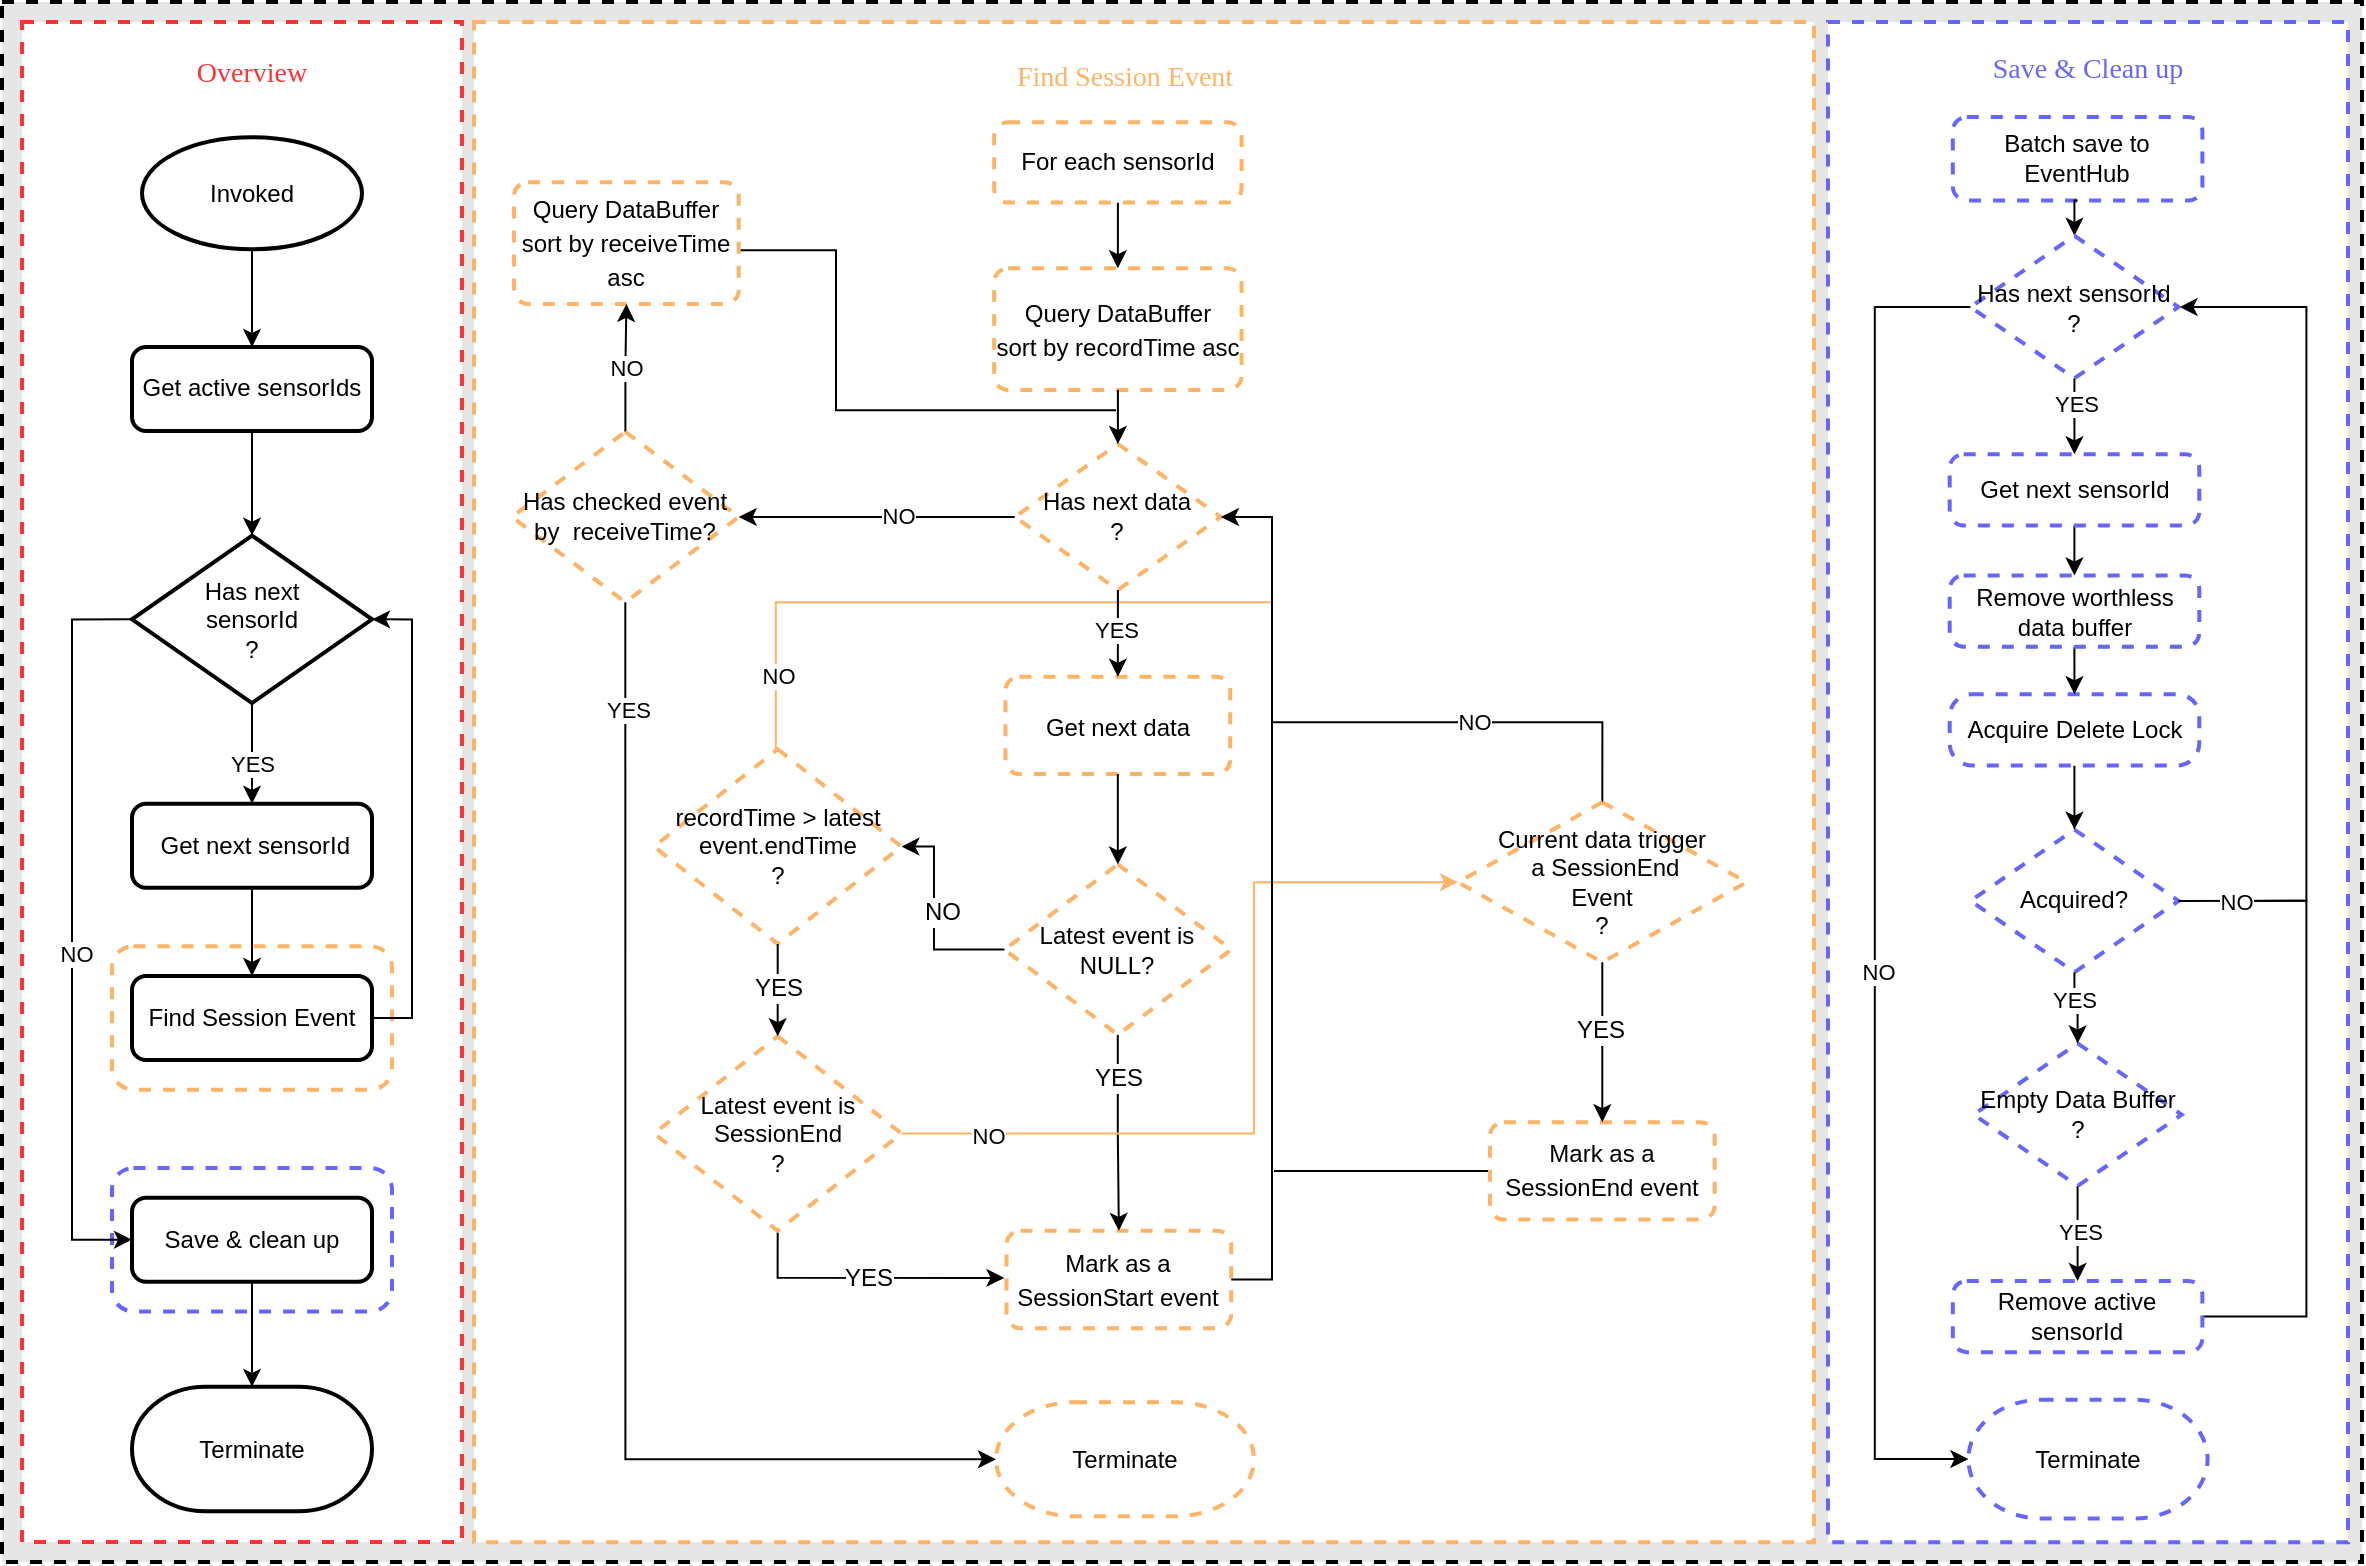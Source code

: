 <mxfile version="21.2.1" type="github">
  <diagram id="m2yf274t8tq8ouvesx9-" name="Page-1">
    <mxGraphModel dx="607" dy="796" grid="1" gridSize="10" guides="1" tooltips="1" connect="1" arrows="1" fold="1" page="1" pageScale="1" pageWidth="827" pageHeight="1169" math="0" shadow="0">
      <root>
        <mxCell id="0" />
        <mxCell id="1" parent="0" />
        <mxCell id="9VEnPuVJjKM_ZVN6CkUY-1" value="" style="rounded=0;whiteSpace=wrap;html=1;dashed=1;strokeColor=#000000;strokeWidth=2;fontFamily=Helvetica;fontSize=12;fontColor=#000000;fillColor=#E6E6E6;container=0;" parent="1" vertex="1">
          <mxGeometry x="1470" y="790" width="1180" height="780" as="geometry" />
        </mxCell>
        <mxCell id="fV8yQy2clXd-9ZjG-nMR-220" value="" style="group" parent="1" vertex="1" connectable="0">
          <mxGeometry x="1480" y="800" width="1163" height="760.11" as="geometry" />
        </mxCell>
        <mxCell id="9VEnPuVJjKM_ZVN6CkUY-14" value="" style="group" parent="fV8yQy2clXd-9ZjG-nMR-220" vertex="1" connectable="0">
          <mxGeometry x="903" width="260" height="760.11" as="geometry" />
        </mxCell>
        <mxCell id="zfzZaOAXR4KBhkY2sdG--72" value="" style="rounded=0;whiteSpace=wrap;html=1;dashed=1;labelBackgroundColor=#E6E6E6;strokeColor=#6666FF;strokeWidth=2;fillColor=#FFFFFF;gradientColor=none;align=center;container=0;" parent="9VEnPuVJjKM_ZVN6CkUY-14" vertex="1">
          <mxGeometry width="260" height="760.11" as="geometry" />
        </mxCell>
        <mxCell id="zfzZaOAXR4KBhkY2sdG--150" value="Terminate" style="strokeWidth=2;html=1;shape=mxgraph.flowchart.terminator;whiteSpace=wrap;rounded=1;dashed=1;labelBackgroundColor=#FFFFFF;strokeColor=#6666FF;fontFamily=Helvetica;fontSize=12;fontColor=#000000;fillColor=#FFFFFF;gradientColor=none;align=center;container=0;" parent="9VEnPuVJjKM_ZVN6CkUY-14" vertex="1">
          <mxGeometry x="70.2" y="688.85" width="119.6" height="59.384" as="geometry" />
        </mxCell>
        <mxCell id="WBYgSGgt15CVEmpAPgP6-46" style="edgeStyle=orthogonalEdgeStyle;rounded=0;orthogonalLoop=1;jettySize=auto;html=1;endArrow=none;endFill=0;" parent="9VEnPuVJjKM_ZVN6CkUY-14" source="WBYgSGgt15CVEmpAPgP6-31" edge="1">
          <mxGeometry relative="1" as="geometry">
            <mxPoint x="210.6" y="439.439" as="targetPoint" />
            <Array as="points">
              <mxPoint x="239.2" y="647.281" />
              <mxPoint x="239.2" y="439.439" />
            </Array>
          </mxGeometry>
        </mxCell>
        <mxCell id="WBYgSGgt15CVEmpAPgP6-31" value="Remove active sensorId" style="rounded=1;whiteSpace=wrap;html=1;absoluteArcSize=1;arcSize=14;strokeWidth=2;strokeColor=#6666FF;align=center;container=0;dashed=1;" parent="9VEnPuVJjKM_ZVN6CkUY-14" vertex="1">
          <mxGeometry x="62.4" y="629.466" width="124.8" height="35.63" as="geometry" />
        </mxCell>
        <mxCell id="WBYgSGgt15CVEmpAPgP6-43" style="edgeStyle=orthogonalEdgeStyle;rounded=0;orthogonalLoop=1;jettySize=auto;html=1;entryX=0.5;entryY=0;entryDx=0;entryDy=0;" parent="9VEnPuVJjKM_ZVN6CkUY-14" source="WBYgSGgt15CVEmpAPgP6-30" target="WBYgSGgt15CVEmpAPgP6-31" edge="1">
          <mxGeometry relative="1" as="geometry" />
        </mxCell>
        <mxCell id="WBYgSGgt15CVEmpAPgP6-44" value="YES" style="edgeLabel;html=1;align=center;verticalAlign=middle;resizable=0;points=[];container=0;" parent="WBYgSGgt15CVEmpAPgP6-43" vertex="1" connectable="0">
          <mxGeometry x="0.05" y="3" relative="1" as="geometry">
            <mxPoint x="-2" y="-2" as="offset" />
          </mxGeometry>
        </mxCell>
        <mxCell id="WBYgSGgt15CVEmpAPgP6-54" style="edgeStyle=orthogonalEdgeStyle;rounded=0;orthogonalLoop=1;jettySize=auto;html=1;entryX=0;entryY=0.5;entryDx=0;entryDy=0;entryPerimeter=0;" parent="9VEnPuVJjKM_ZVN6CkUY-14" source="WBYgSGgt15CVEmpAPgP6-49" target="zfzZaOAXR4KBhkY2sdG--150" edge="1">
          <mxGeometry relative="1" as="geometry">
            <Array as="points">
              <mxPoint x="23.4" y="142.521" />
              <mxPoint x="23.4" y="718.541" />
            </Array>
          </mxGeometry>
        </mxCell>
        <mxCell id="WBYgSGgt15CVEmpAPgP6-55" value="NO" style="edgeLabel;html=1;align=center;verticalAlign=middle;resizable=0;points=[];container=0;" parent="WBYgSGgt15CVEmpAPgP6-54" vertex="1" connectable="0">
          <mxGeometry x="0.134" y="1" relative="1" as="geometry">
            <mxPoint as="offset" />
          </mxGeometry>
        </mxCell>
        <mxCell id="zfzZaOAXR4KBhkY2sdG--189" value="&lt;font color=&quot;#6666ff&quot; style=&quot;font-size: 14px;&quot; face=&quot;Comic Sans MS&quot;&gt;Save &amp;amp; Clean up&lt;/font&gt;" style="text;html=1;strokeColor=none;fillColor=none;align=center;verticalAlign=middle;whiteSpace=wrap;rounded=0;dashed=1;labelBackgroundColor=#FFFFFF;strokeWidth=2;container=0;" parent="9VEnPuVJjKM_ZVN6CkUY-14" vertex="1">
          <mxGeometry x="39.0" y="23.753" width="182.0" as="geometry" />
        </mxCell>
        <mxCell id="WBYgSGgt15CVEmpAPgP6-29" value="Acquired?" style="strokeWidth=2;html=1;shape=mxgraph.flowchart.decision;whiteSpace=wrap;rounded=1;dashed=1;strokeColor=#6666FF;container=0;" parent="9VEnPuVJjKM_ZVN6CkUY-14" vertex="1">
          <mxGeometry x="71.24" y="403.808" width="104.0" height="71.26" as="geometry" />
        </mxCell>
        <mxCell id="WBYgSGgt15CVEmpAPgP6-30" value="Empty Data Buffer&lt;br&gt;?" style="strokeWidth=2;html=1;shape=mxgraph.flowchart.decision;whiteSpace=wrap;rounded=1;dashed=1;strokeColor=#6666FF;container=0;" parent="9VEnPuVJjKM_ZVN6CkUY-14" vertex="1">
          <mxGeometry x="72.8" y="510.699" width="104.0" height="71.26" as="geometry" />
        </mxCell>
        <mxCell id="WBYgSGgt15CVEmpAPgP6-40" style="edgeStyle=orthogonalEdgeStyle;rounded=0;orthogonalLoop=1;jettySize=auto;html=1;entryX=0.5;entryY=0;entryDx=0;entryDy=0;entryPerimeter=0;" parent="9VEnPuVJjKM_ZVN6CkUY-14" source="WBYgSGgt15CVEmpAPgP6-29" target="WBYgSGgt15CVEmpAPgP6-30" edge="1">
          <mxGeometry relative="1" as="geometry" />
        </mxCell>
        <mxCell id="WBYgSGgt15CVEmpAPgP6-41" value="YES" style="edgeLabel;html=1;align=center;verticalAlign=middle;resizable=0;points=[];container=0;" parent="WBYgSGgt15CVEmpAPgP6-40" vertex="1" connectable="0">
          <mxGeometry x="-0.28" relative="1" as="geometry">
            <mxPoint as="offset" />
          </mxGeometry>
        </mxCell>
        <mxCell id="WBYgSGgt15CVEmpAPgP6-33" style="edgeStyle=orthogonalEdgeStyle;rounded=0;orthogonalLoop=1;jettySize=auto;html=1;exitX=1;exitY=0.5;exitDx=0;exitDy=0;exitPerimeter=0;" parent="9VEnPuVJjKM_ZVN6CkUY-14" source="WBYgSGgt15CVEmpAPgP6-29" edge="1">
          <mxGeometry relative="1" as="geometry">
            <mxPoint x="175.76" y="142.521" as="targetPoint" />
            <Array as="points">
              <mxPoint x="239.2" y="439.439" />
              <mxPoint x="239.2" y="142.521" />
            </Array>
          </mxGeometry>
        </mxCell>
        <mxCell id="WBYgSGgt15CVEmpAPgP6-57" value="NO" style="edgeLabel;html=1;align=center;verticalAlign=middle;resizable=0;points=[];container=0;" parent="WBYgSGgt15CVEmpAPgP6-33" vertex="1" connectable="0">
          <mxGeometry x="-0.937" y="2" relative="1" as="geometry">
            <mxPoint x="15" y="2" as="offset" />
          </mxGeometry>
        </mxCell>
        <mxCell id="WBYgSGgt15CVEmpAPgP6-36" style="edgeStyle=orthogonalEdgeStyle;rounded=0;orthogonalLoop=1;jettySize=auto;html=1;entryX=0.5;entryY=0;entryDx=0;entryDy=0;entryPerimeter=0;" parent="9VEnPuVJjKM_ZVN6CkUY-14" source="zfzZaOAXR4KBhkY2sdG--116" target="WBYgSGgt15CVEmpAPgP6-29" edge="1">
          <mxGeometry relative="1" as="geometry" />
        </mxCell>
        <mxCell id="WBYgSGgt15CVEmpAPgP6-4" value="Batch save to EventHub" style="rounded=1;whiteSpace=wrap;html=1;absoluteArcSize=1;arcSize=14;strokeWidth=2;align=center;container=0;strokeColor=#6666FF;dashed=1;" parent="9VEnPuVJjKM_ZVN6CkUY-14" vertex="1">
          <mxGeometry x="62.4" y="47.502" width="124.8" height="41.695" as="geometry" />
        </mxCell>
        <mxCell id="zfzZaOAXR4KBhkY2sdG--116" value="Acquire Delete Lock" style="rounded=1;whiteSpace=wrap;html=1;absoluteArcSize=1;arcSize=22;strokeWidth=2;strokeColor=#6666FF;align=center;container=0;dashed=1;" parent="9VEnPuVJjKM_ZVN6CkUY-14" vertex="1">
          <mxGeometry x="60.84" y="336.111" width="124.8" height="35.63" as="geometry" />
        </mxCell>
        <mxCell id="WBYgSGgt15CVEmpAPgP6-39" style="edgeStyle=orthogonalEdgeStyle;rounded=0;orthogonalLoop=1;jettySize=auto;html=1;entryX=0.5;entryY=0;entryDx=0;entryDy=0;" parent="9VEnPuVJjKM_ZVN6CkUY-14" source="WBYgSGgt15CVEmpAPgP6-28" target="zfzZaOAXR4KBhkY2sdG--116" edge="1">
          <mxGeometry relative="1" as="geometry" />
        </mxCell>
        <mxCell id="WBYgSGgt15CVEmpAPgP6-28" value="Remove worthless data buffer" style="rounded=1;whiteSpace=wrap;html=1;absoluteArcSize=1;arcSize=14;strokeWidth=2;strokeColor=#6666FF;align=center;container=0;dashed=1;" parent="9VEnPuVJjKM_ZVN6CkUY-14" vertex="1">
          <mxGeometry x="60.84" y="276.728" width="124.8" height="35.63" as="geometry" />
        </mxCell>
        <mxCell id="WBYgSGgt15CVEmpAPgP6-48" style="edgeStyle=orthogonalEdgeStyle;rounded=0;orthogonalLoop=1;jettySize=auto;html=1;entryX=0.5;entryY=0;entryDx=0;entryDy=0;entryPerimeter=0;exitX=0.5;exitY=1;exitDx=0;exitDy=0;" parent="9VEnPuVJjKM_ZVN6CkUY-14" source="WBYgSGgt15CVEmpAPgP6-4" target="WBYgSGgt15CVEmpAPgP6-49" edge="1">
          <mxGeometry relative="1" as="geometry">
            <mxPoint x="124.8" y="178.151" as="targetPoint" />
          </mxGeometry>
        </mxCell>
        <mxCell id="WBYgSGgt15CVEmpAPgP6-56" style="edgeStyle=orthogonalEdgeStyle;rounded=0;orthogonalLoop=1;jettySize=auto;html=1;" parent="9VEnPuVJjKM_ZVN6CkUY-14" source="WBYgSGgt15CVEmpAPgP6-47" target="WBYgSGgt15CVEmpAPgP6-28" edge="1">
          <mxGeometry relative="1" as="geometry" />
        </mxCell>
        <mxCell id="WBYgSGgt15CVEmpAPgP6-47" value="Get next sensorId" style="rounded=1;whiteSpace=wrap;html=1;absoluteArcSize=1;arcSize=14;strokeWidth=2;strokeColor=#6666FF;align=center;container=0;dashed=1;" parent="9VEnPuVJjKM_ZVN6CkUY-14" vertex="1">
          <mxGeometry x="60.84" y="216.156" width="124.8" height="35.63" as="geometry" />
        </mxCell>
        <mxCell id="WBYgSGgt15CVEmpAPgP6-52" style="edgeStyle=orthogonalEdgeStyle;rounded=0;orthogonalLoop=1;jettySize=auto;html=1;entryX=0.5;entryY=0;entryDx=0;entryDy=0;" parent="9VEnPuVJjKM_ZVN6CkUY-14" source="WBYgSGgt15CVEmpAPgP6-49" target="WBYgSGgt15CVEmpAPgP6-47" edge="1">
          <mxGeometry relative="1" as="geometry" />
        </mxCell>
        <mxCell id="WBYgSGgt15CVEmpAPgP6-53" value="YES" style="edgeLabel;html=1;align=center;verticalAlign=middle;resizable=0;points=[];container=0;" parent="WBYgSGgt15CVEmpAPgP6-52" vertex="1" connectable="0">
          <mxGeometry x="-0.4" y="1" relative="1" as="geometry">
            <mxPoint as="offset" />
          </mxGeometry>
        </mxCell>
        <mxCell id="WBYgSGgt15CVEmpAPgP6-49" value="Has next sensorId&lt;br&gt;?" style="strokeWidth=2;html=1;shape=mxgraph.flowchart.decision;whiteSpace=wrap;rounded=1;dashed=1;strokeColor=#6666FF;container=0;" parent="9VEnPuVJjKM_ZVN6CkUY-14" vertex="1">
          <mxGeometry x="71.24" y="106.89" width="104.0" height="71.26" as="geometry" />
        </mxCell>
        <mxCell id="fV8yQy2clXd-9ZjG-nMR-213" value="" style="group" parent="fV8yQy2clXd-9ZjG-nMR-220" vertex="1" connectable="0">
          <mxGeometry x="226" width="670" height="760.11" as="geometry" />
        </mxCell>
        <mxCell id="zfzZaOAXR4KBhkY2sdG--48" value="" style="rounded=0;whiteSpace=wrap;html=1;dashed=1;labelBackgroundColor=#E6E6E6;strokeColor=#FFB366;strokeWidth=2;fillColor=#FFFFFF;gradientColor=none;align=center;container=0;" parent="fV8yQy2clXd-9ZjG-nMR-213" vertex="1">
          <mxGeometry width="670" height="760.11" as="geometry" />
        </mxCell>
        <mxCell id="zfzZaOAXR4KBhkY2sdG--136" value="&lt;font color=&quot;#ffb366&quot;&gt;&lt;font style=&quot;font-size: 14px;&quot; face=&quot;Comic Sans MS&quot;&gt;Find Session Event&lt;/font&gt;&lt;/font&gt;" style="text;html=1;strokeColor=none;fillColor=none;align=center;verticalAlign=middle;whiteSpace=wrap;rounded=0;dashed=1;labelBackgroundColor=#FFFFFF;strokeWidth=2;container=0;" parent="fV8yQy2clXd-9ZjG-nMR-213" vertex="1">
          <mxGeometry x="248.197" y="10.109" width="154.615" height="36.5" as="geometry" />
        </mxCell>
        <mxCell id="fV8yQy2clXd-9ZjG-nMR-208" style="edgeStyle=orthogonalEdgeStyle;rounded=0;orthogonalLoop=1;jettySize=auto;html=1;endArrow=none;endFill=0;" parent="fV8yQy2clXd-9ZjG-nMR-213" edge="1">
          <mxGeometry relative="1" as="geometry">
            <mxPoint x="321" y="194.11" as="targetPoint" />
            <mxPoint x="130" y="110.11" as="sourcePoint" />
            <Array as="points">
              <mxPoint x="181" y="114.11" />
              <mxPoint x="181" y="194.11" />
            </Array>
          </mxGeometry>
        </mxCell>
        <mxCell id="WBYgSGgt15CVEmpAPgP6-104" value="&lt;span style=&quot;color: rgb(0, 0, 0); font-family: Helvetica; font-size: 12px;&quot;&gt;Query DataBuffer&lt;/span&gt;&lt;br style=&quot;color: rgb(0, 0, 0); font-family: Helvetica; font-size: 12px;&quot;&gt;&lt;span style=&quot;color: rgb(0, 0, 0); font-family: Helvetica; font-size: 12px;&quot;&gt;sort by receiveTime asc&lt;/span&gt;" style="rounded=1;whiteSpace=wrap;html=1;absoluteArcSize=1;arcSize=14;strokeWidth=2;dashed=1;strokeColor=#FFB366;fontFamily=Comic Sans MS;fontSize=14;fontColor=#FFB366;container=0;" parent="fV8yQy2clXd-9ZjG-nMR-213" vertex="1">
          <mxGeometry x="19.998" y="80.109" width="112.354" height="60.833" as="geometry" />
        </mxCell>
        <mxCell id="fV8yQy2clXd-9ZjG-nMR-94" value="Terminate" style="strokeWidth=2;html=1;shape=mxgraph.flowchart.terminator;whiteSpace=wrap;rounded=1;dashed=1;labelBackgroundColor=#FFFFFF;strokeColor=#FFB366;fontFamily=Helvetica;fontSize=12;fontColor=#000000;fillColor=#FFFFFF;gradientColor=none;align=center;container=0;" parent="fV8yQy2clXd-9ZjG-nMR-213" vertex="1">
          <mxGeometry x="261" y="690.11" width="129" height="57.03" as="geometry" />
        </mxCell>
        <mxCell id="fV8yQy2clXd-9ZjG-nMR-188" value="NO" style="edgeStyle=orthogonalEdgeStyle;rounded=0;orthogonalLoop=1;jettySize=auto;html=1;" parent="fV8yQy2clXd-9ZjG-nMR-213" source="fV8yQy2clXd-9ZjG-nMR-183" target="WBYgSGgt15CVEmpAPgP6-104" edge="1">
          <mxGeometry relative="1" as="geometry">
            <mxPoint x="344" y="180.11" as="targetPoint" />
          </mxGeometry>
        </mxCell>
        <mxCell id="fV8yQy2clXd-9ZjG-nMR-198" style="edgeStyle=orthogonalEdgeStyle;rounded=0;orthogonalLoop=1;jettySize=auto;html=1;entryX=0;entryY=0.5;entryDx=0;entryDy=0;entryPerimeter=0;exitX=0.5;exitY=1;exitDx=0;exitDy=0;exitPerimeter=0;" parent="fV8yQy2clXd-9ZjG-nMR-213" source="fV8yQy2clXd-9ZjG-nMR-183" target="fV8yQy2clXd-9ZjG-nMR-94" edge="1">
          <mxGeometry relative="1" as="geometry">
            <Array as="points">
              <mxPoint x="76" y="719.11" />
            </Array>
          </mxGeometry>
        </mxCell>
        <mxCell id="fV8yQy2clXd-9ZjG-nMR-203" value="YES" style="edgeLabel;html=1;align=center;verticalAlign=middle;resizable=0;points=[];" parent="fV8yQy2clXd-9ZjG-nMR-198" vertex="1" connectable="0">
          <mxGeometry x="-0.825" y="1" relative="1" as="geometry">
            <mxPoint as="offset" />
          </mxGeometry>
        </mxCell>
        <mxCell id="fV8yQy2clXd-9ZjG-nMR-183" value="Has checked event by&amp;nbsp; receiveTime?" style="strokeWidth=2;html=1;shape=mxgraph.flowchart.decision;whiteSpace=wrap;rounded=1;dashed=1;strokeColor=#FFB366;fontFamily=Helvetica;fontSize=12;fontColor=#000000;container=0;" parent="fV8yQy2clXd-9ZjG-nMR-213" vertex="1">
          <mxGeometry x="18.971" y="204.896" width="113.385" height="85.167" as="geometry" />
        </mxCell>
        <mxCell id="fV8yQy2clXd-9ZjG-nMR-191" value="" style="group" parent="fV8yQy2clXd-9ZjG-nMR-213" vertex="1" connectable="0">
          <mxGeometry x="89.998" y="50.113" width="546.31" height="657.0" as="geometry" />
        </mxCell>
        <mxCell id="WBYgSGgt15CVEmpAPgP6-60" value="&lt;font style=&quot;font-size: 12px;&quot; face=&quot;Helvetica&quot; color=&quot;#000000&quot;&gt;Query DataBuffer &lt;br&gt;sort by recordTime asc&lt;br&gt;&lt;/font&gt;" style="rounded=1;whiteSpace=wrap;html=1;absoluteArcSize=1;arcSize=14;strokeWidth=2;dashed=1;strokeColor=#FFB366;fontFamily=Comic Sans MS;fontSize=14;fontColor=#FFB366;container=0;" parent="fV8yQy2clXd-9ZjG-nMR-191" vertex="1">
          <mxGeometry x="170.077" y="73" width="123.692" height="60.833" as="geometry" />
        </mxCell>
        <mxCell id="WBYgSGgt15CVEmpAPgP6-64" style="edgeStyle=orthogonalEdgeStyle;rounded=0;orthogonalLoop=1;jettySize=auto;html=1;entryX=0.5;entryY=0;entryDx=0;entryDy=0;fontFamily=Helvetica;fontSize=12;fontColor=#000000;endArrow=classic;endFill=1;" parent="fV8yQy2clXd-9ZjG-nMR-191" source="WBYgSGgt15CVEmpAPgP6-62" target="WBYgSGgt15CVEmpAPgP6-60" edge="1">
          <mxGeometry relative="1" as="geometry" />
        </mxCell>
        <mxCell id="WBYgSGgt15CVEmpAPgP6-62" value="&lt;span style=&quot;color: rgb(0, 0, 0); font-family: Helvetica; font-size: 12px; background-color: rgb(255, 255, 255);&quot;&gt;For each sensorId&lt;/span&gt;" style="rounded=1;whiteSpace=wrap;html=1;absoluteArcSize=1;arcSize=14;strokeWidth=2;dashed=1;strokeColor=#FFB366;fontFamily=Comic Sans MS;fontSize=14;fontColor=#FFB366;container=0;" parent="fV8yQy2clXd-9ZjG-nMR-191" vertex="1">
          <mxGeometry x="170.077" width="123.692" height="40.15" as="geometry" />
        </mxCell>
        <mxCell id="WBYgSGgt15CVEmpAPgP6-71" value="&lt;font color=&quot;#000000&quot; style=&quot;font-size: 12px;&quot; face=&quot;Helvetica&quot;&gt;Mark as a SessionStart event&lt;/font&gt;" style="rounded=1;whiteSpace=wrap;html=1;absoluteArcSize=1;arcSize=14;strokeWidth=2;dashed=1;strokeColor=#FFB366;fontFamily=Comic Sans MS;fontSize=14;fontColor=#FFB366;container=0;" parent="fV8yQy2clXd-9ZjG-nMR-191" vertex="1">
          <mxGeometry x="176.262" y="554.303" width="112.354" height="48.667" as="geometry" />
        </mxCell>
        <mxCell id="fV8yQy2clXd-9ZjG-nMR-93" value="NO" style="edgeStyle=orthogonalEdgeStyle;rounded=0;orthogonalLoop=1;jettySize=auto;html=1;exitX=0.5;exitY=0;exitDx=0;exitDy=0;exitPerimeter=0;endArrow=none;endFill=0;" parent="fV8yQy2clXd-9ZjG-nMR-191" source="WBYgSGgt15CVEmpAPgP6-79" edge="1">
          <mxGeometry x="-0.032" relative="1" as="geometry">
            <mxPoint x="309.002" y="289.997" as="targetPoint" />
            <Array as="points">
              <mxPoint x="474" y="300" />
              <mxPoint x="309" y="300" />
            </Array>
            <mxPoint as="offset" />
          </mxGeometry>
        </mxCell>
        <mxCell id="WBYgSGgt15CVEmpAPgP6-79" value="Current data trigger&lt;br&gt;&amp;nbsp;a SessionEnd&lt;br&gt;Event&lt;br&gt;?" style="strokeWidth=2;html=1;shape=mxgraph.flowchart.decision;whiteSpace=wrap;rounded=1;dashed=1;strokeColor=#FFB366;fontFamily=Helvetica;fontSize=12;fontColor=#000000;container=0;" parent="fV8yQy2clXd-9ZjG-nMR-191" vertex="1">
          <mxGeometry x="402" y="340" width="144.31" height="80" as="geometry" />
        </mxCell>
        <mxCell id="fV8yQy2clXd-9ZjG-nMR-202" style="edgeStyle=orthogonalEdgeStyle;rounded=0;orthogonalLoop=1;jettySize=auto;html=1;endArrow=none;endFill=0;" parent="fV8yQy2clXd-9ZjG-nMR-191" source="WBYgSGgt15CVEmpAPgP6-81" edge="1">
          <mxGeometry relative="1" as="geometry">
            <mxPoint x="310.002" y="524.327" as="targetPoint" />
          </mxGeometry>
        </mxCell>
        <mxCell id="WBYgSGgt15CVEmpAPgP6-81" value="&lt;font color=&quot;#000000&quot; style=&quot;font-size: 12px;&quot; face=&quot;Helvetica&quot;&gt;Mark as a SessionEnd event&lt;/font&gt;" style="rounded=1;whiteSpace=wrap;html=1;absoluteArcSize=1;arcSize=14;strokeWidth=2;dashed=1;strokeColor=#FFB366;fontFamily=Comic Sans MS;fontSize=14;fontColor=#FFB366;container=0;" parent="fV8yQy2clXd-9ZjG-nMR-191" vertex="1">
          <mxGeometry x="417.983" y="499.993" width="112.354" height="48.667" as="geometry" />
        </mxCell>
        <mxCell id="WBYgSGgt15CVEmpAPgP6-82" style="edgeStyle=orthogonalEdgeStyle;rounded=0;orthogonalLoop=1;jettySize=auto;html=1;entryX=0.5;entryY=0;entryDx=0;entryDy=0;fontFamily=Helvetica;fontSize=12;fontColor=#000000;endArrow=classic;endFill=1;" parent="fV8yQy2clXd-9ZjG-nMR-191" source="WBYgSGgt15CVEmpAPgP6-79" target="WBYgSGgt15CVEmpAPgP6-81" edge="1">
          <mxGeometry relative="1" as="geometry" />
        </mxCell>
        <mxCell id="WBYgSGgt15CVEmpAPgP6-83" value="YES" style="edgeLabel;html=1;align=center;verticalAlign=middle;resizable=0;points=[];fontSize=12;fontFamily=Helvetica;fontColor=#000000;container=0;" parent="WBYgSGgt15CVEmpAPgP6-82" vertex="1" connectable="0">
          <mxGeometry x="-0.167" y="-1" relative="1" as="geometry">
            <mxPoint as="offset" />
          </mxGeometry>
        </mxCell>
        <mxCell id="WBYgSGgt15CVEmpAPgP6-86" value="&lt;font face=&quot;Helvetica&quot; color=&quot;#000000&quot;&gt;&lt;span style=&quot;font-size: 12px;&quot;&gt;Get next data&lt;/span&gt;&lt;/font&gt;" style="rounded=1;whiteSpace=wrap;html=1;absoluteArcSize=1;arcSize=14;strokeWidth=2;dashed=1;strokeColor=#FFB366;fontFamily=Comic Sans MS;fontSize=14;fontColor=#FFB366;container=0;" parent="fV8yQy2clXd-9ZjG-nMR-191" vertex="1">
          <mxGeometry x="175.742" y="277.241" width="112.354" height="48.667" as="geometry" />
        </mxCell>
        <mxCell id="WBYgSGgt15CVEmpAPgP6-90" style="edgeStyle=orthogonalEdgeStyle;rounded=0;orthogonalLoop=1;jettySize=auto;html=1;entryX=0.5;entryY=0;entryDx=0;entryDy=0;strokeColor=#000000;fontFamily=Helvetica;fontSize=12;fontColor=#000000;endArrow=classic;endFill=1;" parent="fV8yQy2clXd-9ZjG-nMR-191" source="WBYgSGgt15CVEmpAPgP6-88" target="WBYgSGgt15CVEmpAPgP6-71" edge="1">
          <mxGeometry relative="1" as="geometry" />
        </mxCell>
        <mxCell id="WBYgSGgt15CVEmpAPgP6-91" value="YES" style="edgeLabel;html=1;align=center;verticalAlign=middle;resizable=0;points=[];fontSize=12;fontFamily=Helvetica;fontColor=#000000;container=0;" parent="WBYgSGgt15CVEmpAPgP6-90" vertex="1" connectable="0">
          <mxGeometry x="-0.104" relative="1" as="geometry">
            <mxPoint y="-23" as="offset" />
          </mxGeometry>
        </mxCell>
        <mxCell id="WBYgSGgt15CVEmpAPgP6-88" value="Latest event is NULL?" style="strokeWidth=2;html=1;shape=mxgraph.flowchart.decision;whiteSpace=wrap;rounded=1;dashed=1;strokeColor=#FFB366;fontFamily=Helvetica;fontSize=12;fontColor=#000000;container=0;" parent="fV8yQy2clXd-9ZjG-nMR-191" vertex="1">
          <mxGeometry x="175.231" y="371.083" width="113.385" height="85.167" as="geometry" />
        </mxCell>
        <mxCell id="WBYgSGgt15CVEmpAPgP6-70" style="edgeStyle=orthogonalEdgeStyle;rounded=0;orthogonalLoop=1;jettySize=auto;html=1;fontFamily=Helvetica;fontSize=12;fontColor=#000000;endArrow=classic;endFill=1;exitX=0.5;exitY=1;exitDx=0;exitDy=0;" parent="fV8yQy2clXd-9ZjG-nMR-191" source="WBYgSGgt15CVEmpAPgP6-86" target="WBYgSGgt15CVEmpAPgP6-88" edge="1">
          <mxGeometry relative="1" as="geometry">
            <mxPoint x="231.923" y="220.217" as="sourcePoint" />
            <mxPoint x="231.923" y="304.167" as="targetPoint" />
          </mxGeometry>
        </mxCell>
        <mxCell id="fV8yQy2clXd-9ZjG-nMR-206" style="edgeStyle=orthogonalEdgeStyle;rounded=0;orthogonalLoop=1;jettySize=auto;html=1;endArrow=none;endFill=0;fillColor=#ffe6cc;strokeColor=#FFB366;" parent="fV8yQy2clXd-9ZjG-nMR-191" edge="1">
          <mxGeometry relative="1" as="geometry">
            <mxPoint x="309.002" y="239.997" as="targetPoint" />
            <mxPoint x="60.902" y="313.5" as="sourcePoint" />
            <Array as="points">
              <mxPoint x="61" y="240" />
              <mxPoint x="309" y="240" />
            </Array>
          </mxGeometry>
        </mxCell>
        <mxCell id="fV8yQy2clXd-9ZjG-nMR-207" value="NO" style="edgeLabel;html=1;align=center;verticalAlign=middle;resizable=0;points=[];" parent="fV8yQy2clXd-9ZjG-nMR-206" vertex="1" connectable="0">
          <mxGeometry x="-0.773" y="-1" relative="1" as="geometry">
            <mxPoint as="offset" />
          </mxGeometry>
        </mxCell>
        <mxCell id="WBYgSGgt15CVEmpAPgP6-89" value="recordTime &amp;gt; latest event.endTime&lt;br&gt;?" style="strokeWidth=2;html=1;shape=mxgraph.flowchart.decision;whiteSpace=wrap;rounded=1;dashed=1;strokeColor=#FFB366;fontFamily=Helvetica;fontSize=12;fontColor=#000000;container=0;" parent="fV8yQy2clXd-9ZjG-nMR-191" vertex="1">
          <mxGeometry y="313.5" width="123.692" height="97.333" as="geometry" />
        </mxCell>
        <mxCell id="WBYgSGgt15CVEmpAPgP6-92" style="edgeStyle=orthogonalEdgeStyle;rounded=0;orthogonalLoop=1;jettySize=auto;html=1;entryX=1;entryY=0.5;entryDx=0;entryDy=0;entryPerimeter=0;strokeColor=#000000;fontFamily=Helvetica;fontSize=12;fontColor=#000000;endArrow=classic;endFill=1;" parent="fV8yQy2clXd-9ZjG-nMR-191" source="WBYgSGgt15CVEmpAPgP6-88" target="WBYgSGgt15CVEmpAPgP6-89" edge="1">
          <mxGeometry relative="1" as="geometry">
            <Array as="points">
              <mxPoint x="140" y="414" />
              <mxPoint x="140" y="362" />
            </Array>
          </mxGeometry>
        </mxCell>
        <mxCell id="WBYgSGgt15CVEmpAPgP6-93" value="NO" style="edgeLabel;html=1;align=center;verticalAlign=middle;resizable=0;points=[];fontSize=12;fontFamily=Helvetica;fontColor=#000000;container=0;" parent="WBYgSGgt15CVEmpAPgP6-92" vertex="1" connectable="0">
          <mxGeometry x="0.052" relative="1" as="geometry">
            <mxPoint x="4" as="offset" />
          </mxGeometry>
        </mxCell>
        <mxCell id="WBYgSGgt15CVEmpAPgP6-100" style="edgeStyle=orthogonalEdgeStyle;rounded=0;orthogonalLoop=1;jettySize=auto;html=1;strokeColor=#000000;fontFamily=Helvetica;fontSize=12;fontColor=#000000;endArrow=classic;endFill=1;exitX=0.5;exitY=1;exitDx=0;exitDy=0;exitPerimeter=0;entryX=0;entryY=0.5;entryDx=0;entryDy=0;" parent="fV8yQy2clXd-9ZjG-nMR-191" edge="1">
          <mxGeometry relative="1" as="geometry">
            <Array as="points">
              <mxPoint x="62" y="578" />
            </Array>
            <mxPoint x="61.846" y="553.493" as="sourcePoint" />
            <mxPoint x="175.232" y="577.827" as="targetPoint" />
          </mxGeometry>
        </mxCell>
        <mxCell id="WBYgSGgt15CVEmpAPgP6-101" value="YES" style="edgeLabel;html=1;align=center;verticalAlign=middle;resizable=0;points=[];fontSize=12;fontFamily=Helvetica;fontColor=#000000;container=0;" parent="WBYgSGgt15CVEmpAPgP6-100" vertex="1" connectable="0">
          <mxGeometry x="-0.148" y="-3" relative="1" as="geometry">
            <mxPoint x="11" y="-3" as="offset" />
          </mxGeometry>
        </mxCell>
        <mxCell id="fV8yQy2clXd-9ZjG-nMR-211" style="edgeStyle=orthogonalEdgeStyle;rounded=0;orthogonalLoop=1;jettySize=auto;html=1;entryX=0;entryY=0.5;entryDx=0;entryDy=0;entryPerimeter=0;fillColor=#ffe6cc;strokeColor=#FFB366;" parent="fV8yQy2clXd-9ZjG-nMR-191" source="WBYgSGgt15CVEmpAPgP6-99" target="WBYgSGgt15CVEmpAPgP6-79" edge="1">
          <mxGeometry relative="1" as="geometry">
            <Array as="points">
              <mxPoint x="300" y="506" />
              <mxPoint x="300" y="380" />
            </Array>
          </mxGeometry>
        </mxCell>
        <mxCell id="fV8yQy2clXd-9ZjG-nMR-212" value="NO" style="edgeLabel;html=1;align=center;verticalAlign=middle;resizable=0;points=[];" parent="fV8yQy2clXd-9ZjG-nMR-211" vertex="1" connectable="0">
          <mxGeometry x="-0.786" y="-1" relative="1" as="geometry">
            <mxPoint as="offset" />
          </mxGeometry>
        </mxCell>
        <mxCell id="WBYgSGgt15CVEmpAPgP6-99" value="Latest event is SessionEnd&lt;br&gt;?" style="strokeWidth=2;html=1;shape=mxgraph.flowchart.decision;whiteSpace=wrap;rounded=1;dashed=1;strokeColor=#FFB366;fontFamily=Helvetica;fontSize=12;fontColor=#000000;container=0;" parent="fV8yQy2clXd-9ZjG-nMR-191" vertex="1">
          <mxGeometry y="456.97" width="123.692" height="97.333" as="geometry" />
        </mxCell>
        <mxCell id="WBYgSGgt15CVEmpAPgP6-102" style="edgeStyle=orthogonalEdgeStyle;rounded=0;orthogonalLoop=1;jettySize=auto;html=1;entryX=0.5;entryY=0;entryDx=0;entryDy=0;entryPerimeter=0;strokeColor=#000000;fontFamily=Helvetica;fontSize=12;fontColor=#000000;endArrow=classic;endFill=1;" parent="fV8yQy2clXd-9ZjG-nMR-191" source="WBYgSGgt15CVEmpAPgP6-89" target="WBYgSGgt15CVEmpAPgP6-99" edge="1">
          <mxGeometry relative="1" as="geometry" />
        </mxCell>
        <mxCell id="WBYgSGgt15CVEmpAPgP6-103" value="YES" style="edgeLabel;html=1;align=center;verticalAlign=middle;resizable=0;points=[];fontSize=12;fontFamily=Helvetica;fontColor=#000000;container=0;" parent="WBYgSGgt15CVEmpAPgP6-102" vertex="1" connectable="0">
          <mxGeometry x="0.24" relative="1" as="geometry">
            <mxPoint y="-7" as="offset" />
          </mxGeometry>
        </mxCell>
        <mxCell id="fV8yQy2clXd-9ZjG-nMR-90" style="edgeStyle=orthogonalEdgeStyle;rounded=0;orthogonalLoop=1;jettySize=auto;html=1;entryX=0.5;entryY=0;entryDx=0;entryDy=0;" parent="fV8yQy2clXd-9ZjG-nMR-191" source="fV8yQy2clXd-9ZjG-nMR-89" target="WBYgSGgt15CVEmpAPgP6-86" edge="1">
          <mxGeometry relative="1" as="geometry" />
        </mxCell>
        <mxCell id="fV8yQy2clXd-9ZjG-nMR-91" value="YES" style="edgeLabel;html=1;align=center;verticalAlign=middle;resizable=0;points=[];" parent="fV8yQy2clXd-9ZjG-nMR-90" vertex="1" connectable="0">
          <mxGeometry x="-0.103" y="-1" relative="1" as="geometry">
            <mxPoint as="offset" />
          </mxGeometry>
        </mxCell>
        <mxCell id="fV8yQy2clXd-9ZjG-nMR-89" value="Has next data&lt;br&gt;?" style="strokeWidth=2;html=1;shape=mxgraph.flowchart.decision;whiteSpace=wrap;rounded=1;dashed=1;strokeColor=#FFB366;fontFamily=Helvetica;fontSize=12;fontColor=#000000;container=0;" parent="fV8yQy2clXd-9ZjG-nMR-191" vertex="1">
          <mxGeometry x="180.385" y="160.864" width="103.077" height="73.0" as="geometry" />
        </mxCell>
        <mxCell id="WBYgSGgt15CVEmpAPgP6-67" style="edgeStyle=orthogonalEdgeStyle;rounded=0;orthogonalLoop=1;jettySize=auto;html=1;fontFamily=Helvetica;fontSize=12;fontColor=#000000;endArrow=classic;endFill=1;" parent="fV8yQy2clXd-9ZjG-nMR-191" source="WBYgSGgt15CVEmpAPgP6-60" target="fV8yQy2clXd-9ZjG-nMR-89" edge="1">
          <mxGeometry relative="1" as="geometry">
            <mxPoint x="231.923" y="159.383" as="targetPoint" />
          </mxGeometry>
        </mxCell>
        <mxCell id="WBYgSGgt15CVEmpAPgP6-75" style="edgeStyle=orthogonalEdgeStyle;rounded=0;orthogonalLoop=1;jettySize=auto;html=1;entryX=1;entryY=0.5;entryDx=0;entryDy=0;entryPerimeter=0;fontFamily=Helvetica;fontSize=12;fontColor=#000000;endArrow=classic;endFill=1;exitX=1;exitY=0.5;exitDx=0;exitDy=0;" parent="fV8yQy2clXd-9ZjG-nMR-191" source="WBYgSGgt15CVEmpAPgP6-71" target="fV8yQy2clXd-9ZjG-nMR-89" edge="1">
          <mxGeometry relative="1" as="geometry">
            <mxPoint x="288.615" y="189.8" as="targetPoint" />
            <Array as="points">
              <mxPoint x="309" y="579" />
              <mxPoint x="309" y="197" />
            </Array>
          </mxGeometry>
        </mxCell>
        <mxCell id="fV8yQy2clXd-9ZjG-nMR-192" style="edgeStyle=orthogonalEdgeStyle;rounded=0;orthogonalLoop=1;jettySize=auto;html=1;entryX=1;entryY=0.5;entryDx=0;entryDy=0;entryPerimeter=0;" parent="fV8yQy2clXd-9ZjG-nMR-213" source="fV8yQy2clXd-9ZjG-nMR-89" target="fV8yQy2clXd-9ZjG-nMR-183" edge="1">
          <mxGeometry relative="1" as="geometry" />
        </mxCell>
        <mxCell id="fV8yQy2clXd-9ZjG-nMR-193" value="NO" style="edgeLabel;html=1;align=center;verticalAlign=middle;resizable=0;points=[];" parent="fV8yQy2clXd-9ZjG-nMR-192" vertex="1" connectable="0">
          <mxGeometry x="-0.147" y="-1" relative="1" as="geometry">
            <mxPoint as="offset" />
          </mxGeometry>
        </mxCell>
        <mxCell id="fV8yQy2clXd-9ZjG-nMR-218" value="" style="group" parent="fV8yQy2clXd-9ZjG-nMR-220" vertex="1" connectable="0">
          <mxGeometry width="220" height="760" as="geometry" />
        </mxCell>
        <mxCell id="zfzZaOAXR4KBhkY2sdG--44" value="" style="rounded=0;whiteSpace=wrap;html=1;dashed=1;labelBackgroundColor=#E6E6E6;strokeColor=#FF3333;strokeWidth=2;fillColor=#FFFFFF;gradientColor=none;align=center;container=0;" parent="fV8yQy2clXd-9ZjG-nMR-218" vertex="1">
          <mxGeometry width="220" height="760.0" as="geometry" />
        </mxCell>
        <mxCell id="fV8yQy2clXd-9ZjG-nMR-216" value="" style="group" parent="fV8yQy2clXd-9ZjG-nMR-218" vertex="1" connectable="0">
          <mxGeometry x="25" y="6.716" width="170" height="737.891" as="geometry" />
        </mxCell>
        <mxCell id="WBYgSGgt15CVEmpAPgP6-20" value="" style="rounded=1;whiteSpace=wrap;html=1;dashed=1;strokeColor=#6666FF;strokeWidth=2;container=0;" parent="fV8yQy2clXd-9ZjG-nMR-216" vertex="1">
          <mxGeometry x="20" y="566.272" width="140" height="71.741" as="geometry" />
        </mxCell>
        <mxCell id="WBYgSGgt15CVEmpAPgP6-19" value="" style="rounded=1;whiteSpace=wrap;html=1;dashed=1;strokeColor=#FFB366;strokeWidth=2;container=0;" parent="fV8yQy2clXd-9ZjG-nMR-216" vertex="1">
          <mxGeometry x="20" y="455.369" width="140" height="71.741" as="geometry" />
        </mxCell>
        <mxCell id="zfzZaOAXR4KBhkY2sdG--1" value="Terminate" style="strokeWidth=2;html=1;shape=mxgraph.flowchart.terminator;whiteSpace=wrap;align=center;container=0;" parent="fV8yQy2clXd-9ZjG-nMR-216" vertex="1">
          <mxGeometry x="30" y="675.716" width="120" height="62.176" as="geometry" />
        </mxCell>
        <mxCell id="zfzZaOAXR4KBhkY2sdG--2" value="Invoked" style="strokeWidth=2;html=1;shape=mxgraph.flowchart.start_1;whiteSpace=wrap;align=center;container=0;" parent="fV8yQy2clXd-9ZjG-nMR-216" vertex="1">
          <mxGeometry x="35" y="50.944" width="110" height="55.968" as="geometry" />
        </mxCell>
        <mxCell id="zfzZaOAXR4KBhkY2sdG--3" value="Get active sensorIds" style="rounded=1;whiteSpace=wrap;html=1;absoluteArcSize=1;arcSize=14;strokeWidth=2;align=center;container=0;" parent="fV8yQy2clXd-9ZjG-nMR-216" vertex="1">
          <mxGeometry x="30" y="155.768" width="120" height="41.976" as="geometry" />
        </mxCell>
        <mxCell id="zfzZaOAXR4KBhkY2sdG--4" style="edgeStyle=orthogonalEdgeStyle;rounded=0;orthogonalLoop=1;jettySize=auto;html=1;entryX=0.5;entryY=0;entryDx=0;entryDy=0;align=center;" parent="fV8yQy2clXd-9ZjG-nMR-216" source="zfzZaOAXR4KBhkY2sdG--2" target="zfzZaOAXR4KBhkY2sdG--3" edge="1">
          <mxGeometry relative="1" as="geometry" />
        </mxCell>
        <mxCell id="zfzZaOAXR4KBhkY2sdG--27" value="&amp;nbsp;Get next sensorId" style="rounded=1;whiteSpace=wrap;html=1;absoluteArcSize=1;arcSize=14;strokeWidth=2;align=center;container=0;" parent="fV8yQy2clXd-9ZjG-nMR-216" vertex="1">
          <mxGeometry x="30" y="384.206" width="120" height="41.976" as="geometry" />
        </mxCell>
        <mxCell id="WBYgSGgt15CVEmpAPgP6-7" style="edgeStyle=orthogonalEdgeStyle;rounded=0;orthogonalLoop=1;jettySize=auto;html=1;entryX=0.5;entryY=0;entryDx=0;entryDy=0;" parent="fV8yQy2clXd-9ZjG-nMR-216" source="WBYgSGgt15CVEmpAPgP6-3" target="zfzZaOAXR4KBhkY2sdG--27" edge="1">
          <mxGeometry relative="1" as="geometry" />
        </mxCell>
        <mxCell id="WBYgSGgt15CVEmpAPgP6-8" value="YES" style="edgeLabel;html=1;align=center;verticalAlign=middle;resizable=0;points=[];container=0;" parent="WBYgSGgt15CVEmpAPgP6-7" vertex="1" connectable="0">
          <mxGeometry x="0.2" relative="1" as="geometry">
            <mxPoint as="offset" />
          </mxGeometry>
        </mxCell>
        <mxCell id="WBYgSGgt15CVEmpAPgP6-3" value="Has next &lt;br&gt;sensorId&lt;br&gt;?" style="strokeWidth=2;html=1;shape=mxgraph.flowchart.decision;whiteSpace=wrap;container=0;" parent="fV8yQy2clXd-9ZjG-nMR-216" vertex="1">
          <mxGeometry x="30" y="250.113" width="120" height="83.698" as="geometry" />
        </mxCell>
        <mxCell id="fV8yQy2clXd-9ZjG-nMR-215" style="edgeStyle=orthogonalEdgeStyle;rounded=0;orthogonalLoop=1;jettySize=auto;html=1;entryX=0.5;entryY=0;entryDx=0;entryDy=0;entryPerimeter=0;" parent="fV8yQy2clXd-9ZjG-nMR-216" source="zfzZaOAXR4KBhkY2sdG--3" target="WBYgSGgt15CVEmpAPgP6-3" edge="1">
          <mxGeometry relative="1" as="geometry" />
        </mxCell>
        <mxCell id="WBYgSGgt15CVEmpAPgP6-14" style="edgeStyle=orthogonalEdgeStyle;rounded=0;orthogonalLoop=1;jettySize=auto;html=1;entryX=1;entryY=0.5;entryDx=0;entryDy=0;entryPerimeter=0;" parent="fV8yQy2clXd-9ZjG-nMR-216" source="WBYgSGgt15CVEmpAPgP6-9" target="WBYgSGgt15CVEmpAPgP6-3" edge="1">
          <mxGeometry relative="1" as="geometry">
            <Array as="points">
              <mxPoint x="170" y="491.216" />
              <mxPoint x="170" y="292.043" />
            </Array>
          </mxGeometry>
        </mxCell>
        <mxCell id="WBYgSGgt15CVEmpAPgP6-9" value="Find Session Event" style="rounded=1;whiteSpace=wrap;html=1;absoluteArcSize=1;arcSize=14;strokeWidth=2;align=center;container=0;" parent="fV8yQy2clXd-9ZjG-nMR-216" vertex="1">
          <mxGeometry x="30" y="470.256" width="120" height="41.976" as="geometry" />
        </mxCell>
        <mxCell id="WBYgSGgt15CVEmpAPgP6-11" style="edgeStyle=orthogonalEdgeStyle;rounded=0;orthogonalLoop=1;jettySize=auto;html=1;entryX=0.5;entryY=0;entryDx=0;entryDy=0;" parent="fV8yQy2clXd-9ZjG-nMR-216" source="zfzZaOAXR4KBhkY2sdG--27" target="WBYgSGgt15CVEmpAPgP6-9" edge="1">
          <mxGeometry relative="1" as="geometry" />
        </mxCell>
        <mxCell id="WBYgSGgt15CVEmpAPgP6-18" style="edgeStyle=orthogonalEdgeStyle;rounded=0;orthogonalLoop=1;jettySize=auto;html=1;entryX=0.5;entryY=0;entryDx=0;entryDy=0;entryPerimeter=0;" parent="fV8yQy2clXd-9ZjG-nMR-216" source="WBYgSGgt15CVEmpAPgP6-15" target="zfzZaOAXR4KBhkY2sdG--1" edge="1">
          <mxGeometry relative="1" as="geometry" />
        </mxCell>
        <mxCell id="WBYgSGgt15CVEmpAPgP6-15" value="Save &amp;amp; clean up" style="rounded=1;whiteSpace=wrap;html=1;absoluteArcSize=1;arcSize=14;strokeWidth=2;align=center;container=0;" parent="fV8yQy2clXd-9ZjG-nMR-216" vertex="1">
          <mxGeometry x="30" y="581.154" width="120" height="41.976" as="geometry" />
        </mxCell>
        <mxCell id="WBYgSGgt15CVEmpAPgP6-12" style="edgeStyle=orthogonalEdgeStyle;rounded=0;orthogonalLoop=1;jettySize=auto;html=1;entryX=0;entryY=0.5;entryDx=0;entryDy=0;exitX=0;exitY=0.5;exitDx=0;exitDy=0;exitPerimeter=0;" parent="fV8yQy2clXd-9ZjG-nMR-216" source="WBYgSGgt15CVEmpAPgP6-3" target="WBYgSGgt15CVEmpAPgP6-15" edge="1">
          <mxGeometry relative="1" as="geometry">
            <mxPoint y="551.608" as="targetPoint" />
            <Array as="points">
              <mxPoint y="292.043" />
              <mxPoint y="602.333" />
            </Array>
          </mxGeometry>
        </mxCell>
        <mxCell id="WBYgSGgt15CVEmpAPgP6-13" value="NO" style="edgeLabel;html=1;align=center;verticalAlign=middle;resizable=0;points=[];container=0;" parent="WBYgSGgt15CVEmpAPgP6-12" vertex="1" connectable="0">
          <mxGeometry x="0.066" y="2" relative="1" as="geometry">
            <mxPoint as="offset" />
          </mxGeometry>
        </mxCell>
        <mxCell id="9VEnPuVJjKM_ZVN6CkUY-4" value="&lt;font color=&quot;#ff3333&quot; style=&quot;font-size: 14px;&quot; face=&quot;Comic Sans MS&quot;&gt;Overview&lt;/font&gt;" style="text;html=1;strokeColor=none;fillColor=none;align=center;verticalAlign=middle;whiteSpace=wrap;rounded=0;dashed=1;labelBackgroundColor=#FFFFFF;strokeWidth=2;container=0;" parent="fV8yQy2clXd-9ZjG-nMR-216" vertex="1">
          <mxGeometry x="15" width="150" height="38.262" as="geometry" />
        </mxCell>
      </root>
    </mxGraphModel>
  </diagram>
</mxfile>
